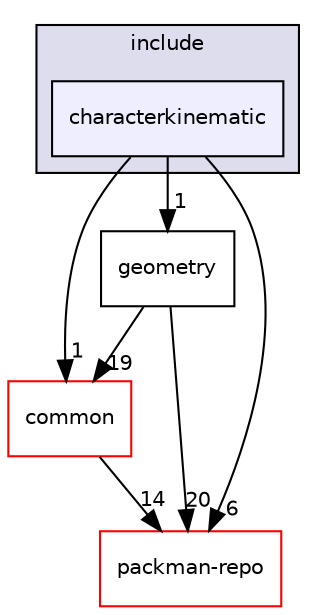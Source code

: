 digraph "characterkinematic" {
  compound=true
  node [ fontsize="10", fontname="Helvetica"];
  edge [ labelfontsize="10", labelfontname="Helvetica"];
  subgraph clusterdir_29360d1ece32a6e2128493c81edcca5c {
    graph [ bgcolor="#ddddee", pencolor="black", label="include" fontname="Helvetica", fontsize="10", URL="dir_29360d1ece32a6e2128493c81edcca5c.html"]
  dir_efc5d3ab238c0763ff2a475d05cecba4 [shape=box, label="characterkinematic", style="filled", fillcolor="#eeeeff", pencolor="black", URL="dir_efc5d3ab238c0763ff2a475d05cecba4.html"];
  }
  dir_dc3c7950115b8a88871a711b9e4faa7e [shape=box label="geometry" URL="dir_dc3c7950115b8a88871a711b9e4faa7e.html"];
  dir_7a1c9a623eca3c60ca954ecc6299ad90 [shape=box label="common" fillcolor="white" style="filled" color="red" URL="dir_7a1c9a623eca3c60ca954ecc6299ad90.html"];
  dir_0bc3c1d51e6c63f2207574e46b83fb8f [shape=box label="packman-repo" fillcolor="white" style="filled" color="red" URL="dir_0bc3c1d51e6c63f2207574e46b83fb8f.html"];
  dir_dc3c7950115b8a88871a711b9e4faa7e->dir_7a1c9a623eca3c60ca954ecc6299ad90 [headlabel="19", labeldistance=1.5 headhref="dir_000011_000008.html"];
  dir_dc3c7950115b8a88871a711b9e4faa7e->dir_0bc3c1d51e6c63f2207574e46b83fb8f [headlabel="20", labeldistance=1.5 headhref="dir_000011_000003.html"];
  dir_7a1c9a623eca3c60ca954ecc6299ad90->dir_0bc3c1d51e6c63f2207574e46b83fb8f [headlabel="14", labeldistance=1.5 headhref="dir_000008_000003.html"];
  dir_efc5d3ab238c0763ff2a475d05cecba4->dir_dc3c7950115b8a88871a711b9e4faa7e [headlabel="1", labeldistance=1.5 headhref="dir_000010_000011.html"];
  dir_efc5d3ab238c0763ff2a475d05cecba4->dir_7a1c9a623eca3c60ca954ecc6299ad90 [headlabel="1", labeldistance=1.5 headhref="dir_000010_000008.html"];
  dir_efc5d3ab238c0763ff2a475d05cecba4->dir_0bc3c1d51e6c63f2207574e46b83fb8f [headlabel="6", labeldistance=1.5 headhref="dir_000010_000003.html"];
}
